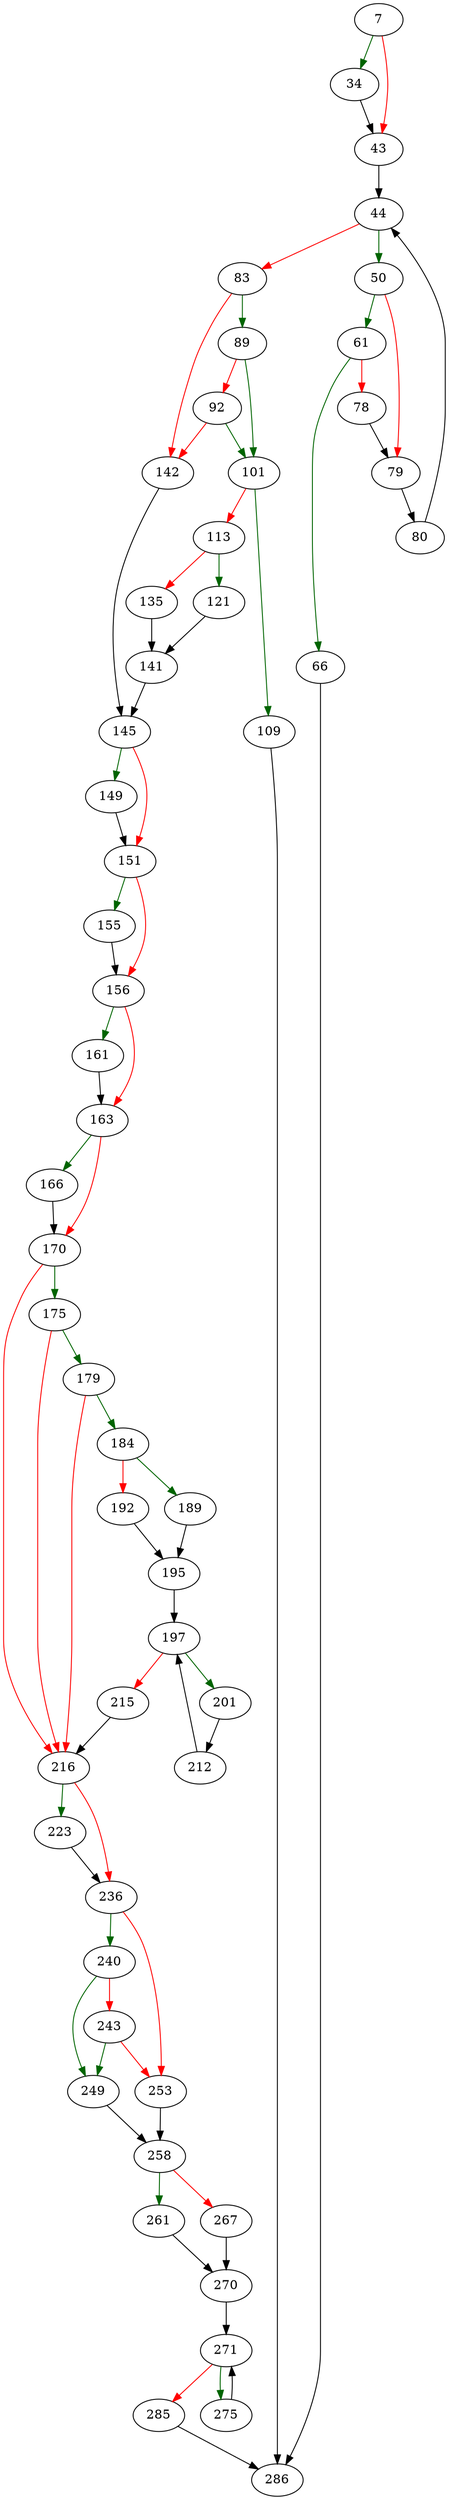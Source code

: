 strict digraph "sqlite3Prepare" {
	// Node definitions.
	7 [entry=true];
	34;
	43;
	44;
	50;
	83;
	61;
	79;
	66;
	78;
	286;
	80;
	89;
	142;
	101;
	92;
	109;
	113;
	121;
	135;
	141;
	145;
	149;
	151;
	155;
	156;
	161;
	163;
	166;
	170;
	175;
	216;
	179;
	184;
	189;
	192;
	195;
	197;
	201;
	215;
	212;
	223;
	236;
	240;
	253;
	249;
	243;
	258;
	261;
	267;
	270;
	271;
	275;
	285;

	// Edge definitions.
	7 -> 34 [
		color=darkgreen
		cond=true
	];
	7 -> 43 [
		color=red
		cond=false
	];
	34 -> 43;
	43 -> 44;
	44 -> 50 [
		color=darkgreen
		cond=true
	];
	44 -> 83 [
		color=red
		cond=false
	];
	50 -> 61 [
		color=darkgreen
		cond=true
	];
	50 -> 79 [
		color=red
		cond=false
	];
	83 -> 89 [
		color=darkgreen
		cond=true
	];
	83 -> 142 [
		color=red
		cond=false
	];
	61 -> 66 [
		color=darkgreen
		cond=true
	];
	61 -> 78 [
		color=red
		cond=false
	];
	79 -> 80;
	66 -> 286;
	78 -> 79;
	80 -> 44;
	89 -> 101 [
		color=darkgreen
		cond=true
	];
	89 -> 92 [
		color=red
		cond=false
	];
	142 -> 145;
	101 -> 109 [
		color=darkgreen
		cond=true
	];
	101 -> 113 [
		color=red
		cond=false
	];
	92 -> 142 [
		color=red
		cond=false
	];
	92 -> 101 [
		color=darkgreen
		cond=true
	];
	109 -> 286;
	113 -> 121 [
		color=darkgreen
		cond=true
	];
	113 -> 135 [
		color=red
		cond=false
	];
	121 -> 141;
	135 -> 141;
	141 -> 145;
	145 -> 149 [
		color=darkgreen
		cond=true
	];
	145 -> 151 [
		color=red
		cond=false
	];
	149 -> 151;
	151 -> 155 [
		color=darkgreen
		cond=true
	];
	151 -> 156 [
		color=red
		cond=false
	];
	155 -> 156;
	156 -> 161 [
		color=darkgreen
		cond=true
	];
	156 -> 163 [
		color=red
		cond=false
	];
	161 -> 163;
	163 -> 166 [
		color=darkgreen
		cond=true
	];
	163 -> 170 [
		color=red
		cond=false
	];
	166 -> 170;
	170 -> 175 [
		color=darkgreen
		cond=true
	];
	170 -> 216 [
		color=red
		cond=false
	];
	175 -> 216 [
		color=red
		cond=false
	];
	175 -> 179 [
		color=darkgreen
		cond=true
	];
	216 -> 223 [
		color=darkgreen
		cond=true
	];
	216 -> 236 [
		color=red
		cond=false
	];
	179 -> 216 [
		color=red
		cond=false
	];
	179 -> 184 [
		color=darkgreen
		cond=true
	];
	184 -> 189 [
		color=darkgreen
		cond=true
	];
	184 -> 192 [
		color=red
		cond=false
	];
	189 -> 195;
	192 -> 195;
	195 -> 197;
	197 -> 201 [
		color=darkgreen
		cond=true
	];
	197 -> 215 [
		color=red
		cond=false
	];
	201 -> 212;
	215 -> 216;
	212 -> 197;
	223 -> 236;
	236 -> 240 [
		color=darkgreen
		cond=true
	];
	236 -> 253 [
		color=red
		cond=false
	];
	240 -> 249 [
		color=darkgreen
		cond=true
	];
	240 -> 243 [
		color=red
		cond=false
	];
	253 -> 258;
	249 -> 258;
	243 -> 253 [
		color=red
		cond=false
	];
	243 -> 249 [
		color=darkgreen
		cond=true
	];
	258 -> 261 [
		color=darkgreen
		cond=true
	];
	258 -> 267 [
		color=red
		cond=false
	];
	261 -> 270;
	267 -> 270;
	270 -> 271;
	271 -> 275 [
		color=darkgreen
		cond=true
	];
	271 -> 285 [
		color=red
		cond=false
	];
	275 -> 271;
	285 -> 286;
}